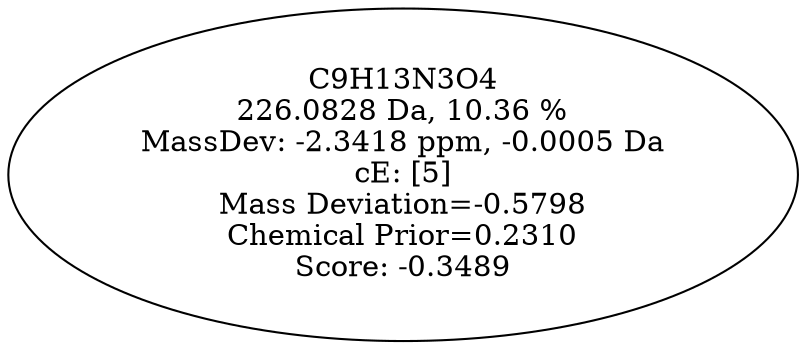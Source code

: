 strict digraph {
v1 [label="C9H13N3O4\n226.0828 Da, 10.36 %\nMassDev: -2.3418 ppm, -0.0005 Da\ncE: [5]\nMass Deviation=-0.5798\nChemical Prior=0.2310\nScore: -0.3489"];
}